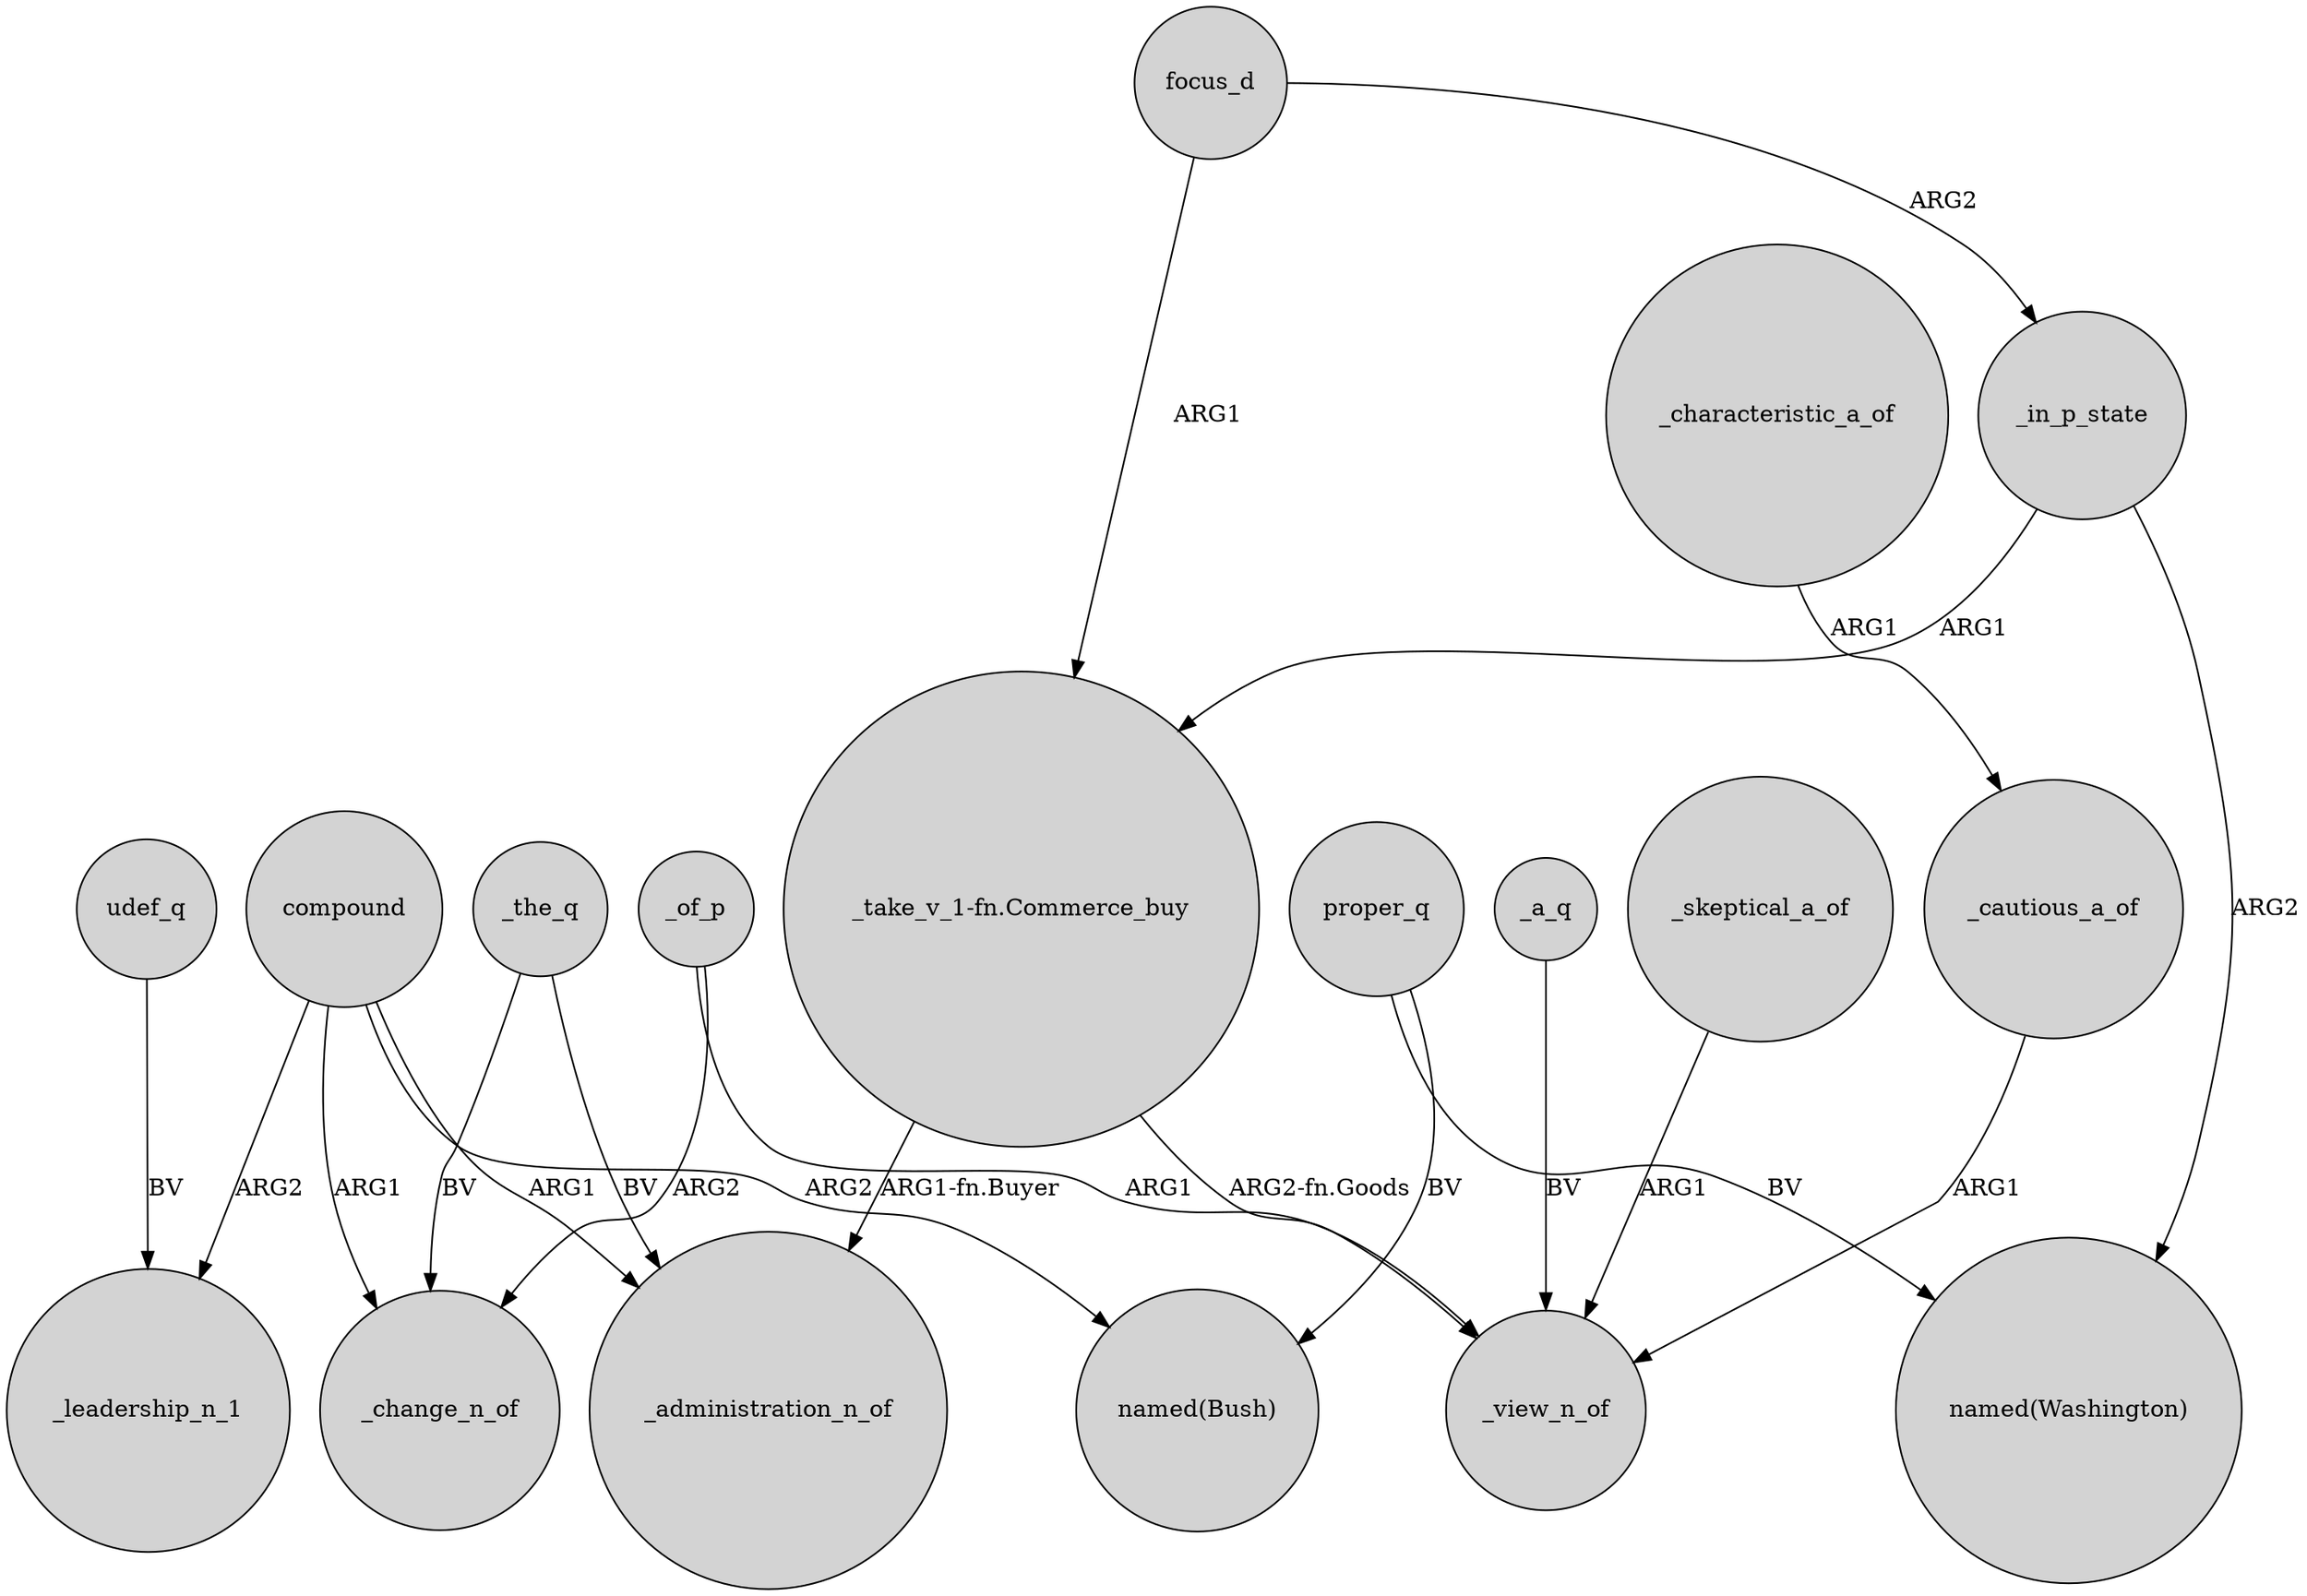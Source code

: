digraph {
	node [shape=circle style=filled]
	_in_p_state -> "_take_v_1-fn.Commerce_buy" [label=ARG1]
	focus_d -> _in_p_state [label=ARG2]
	focus_d -> "_take_v_1-fn.Commerce_buy" [label=ARG1]
	compound -> _administration_n_of [label=ARG1]
	_of_p -> _change_n_of [label=ARG2]
	_cautious_a_of -> _view_n_of [label=ARG1]
	proper_q -> "named(Bush)" [label=BV]
	compound -> "named(Bush)" [label=ARG2]
	"_take_v_1-fn.Commerce_buy" -> _view_n_of [label="ARG2-fn.Goods"]
	_of_p -> _view_n_of [label=ARG1]
	udef_q -> _leadership_n_1 [label=BV]
	_the_q -> _change_n_of [label=BV]
	compound -> _change_n_of [label=ARG1]
	proper_q -> "named(Washington)" [label=BV]
	"_take_v_1-fn.Commerce_buy" -> _administration_n_of [label="ARG1-fn.Buyer"]
	_in_p_state -> "named(Washington)" [label=ARG2]
	_a_q -> _view_n_of [label=BV]
	compound -> _leadership_n_1 [label=ARG2]
	_skeptical_a_of -> _view_n_of [label=ARG1]
	_characteristic_a_of -> _cautious_a_of [label=ARG1]
	_the_q -> _administration_n_of [label=BV]
}
